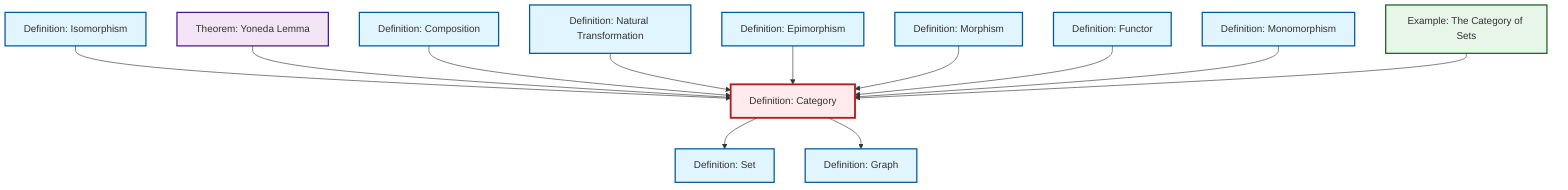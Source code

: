 graph TD
    classDef definition fill:#e1f5fe,stroke:#01579b,stroke-width:2px
    classDef theorem fill:#f3e5f5,stroke:#4a148c,stroke-width:2px
    classDef axiom fill:#fff3e0,stroke:#e65100,stroke-width:2px
    classDef example fill:#e8f5e9,stroke:#1b5e20,stroke-width:2px
    classDef current fill:#ffebee,stroke:#b71c1c,stroke-width:3px
    def-epimorphism["Definition: Epimorphism"]:::definition
    def-functor["Definition: Functor"]:::definition
    def-set["Definition: Set"]:::definition
    def-category["Definition: Category"]:::definition
    def-natural-transformation["Definition: Natural Transformation"]:::definition
    def-monomorphism["Definition: Monomorphism"]:::definition
    def-composition["Definition: Composition"]:::definition
    def-morphism["Definition: Morphism"]:::definition
    thm-yoneda["Theorem: Yoneda Lemma"]:::theorem
    def-graph["Definition: Graph"]:::definition
    def-isomorphism["Definition: Isomorphism"]:::definition
    ex-set-category["Example: The Category of Sets"]:::example
    def-isomorphism --> def-category
    thm-yoneda --> def-category
    def-category --> def-set
    def-category --> def-graph
    def-composition --> def-category
    def-natural-transformation --> def-category
    def-epimorphism --> def-category
    def-morphism --> def-category
    def-functor --> def-category
    def-monomorphism --> def-category
    ex-set-category --> def-category
    class def-category current